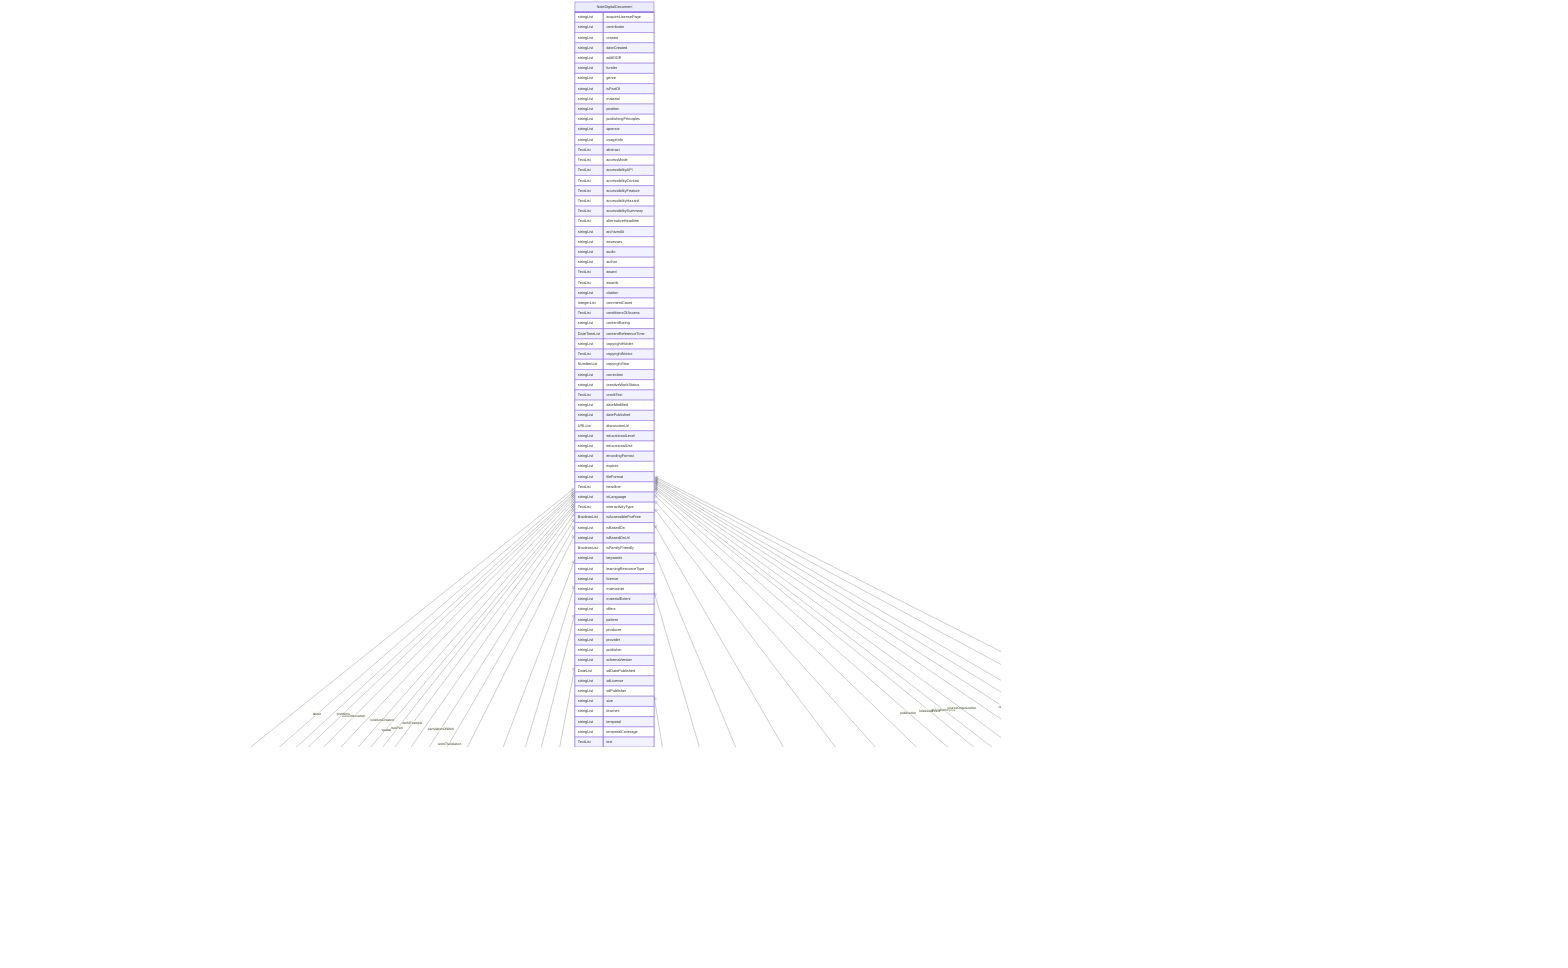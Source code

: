 erDiagram
NoteDigitalDocument {
    stringList acquireLicensePage  
    stringList contributor  
    stringList creator  
    stringList dateCreated  
    stringList editEIDR  
    stringList funder  
    stringList genre  
    stringList isPartOf  
    stringList material  
    stringList position  
    stringList publishingPrinciples  
    stringList sponsor  
    stringList usageInfo  
    TextList abstract  
    TextList accessMode  
    TextList accessibilityAPI  
    TextList accessibilityControl  
    TextList accessibilityFeature  
    TextList accessibilityHazard  
    TextList accessibilitySummary  
    TextList alternativeHeadline  
    stringList archivedAt  
    stringList assesses  
    stringList audio  
    stringList author  
    TextList award  
    TextList awards  
    stringList citation  
    IntegerList commentCount  
    TextList conditionsOfAccess  
    stringList contentRating  
    DateTimeList contentReferenceTime  
    stringList copyrightHolder  
    TextList copyrightNotice  
    NumberList copyrightYear  
    stringList correction  
    stringList creativeWorkStatus  
    TextList creditText  
    stringList dateModified  
    stringList datePublished  
    URLList discussionUrl  
    stringList educationalLevel  
    stringList educationalUse  
    stringList encodingFormat  
    stringList expires  
    stringList fileFormat  
    TextList headline  
    stringList inLanguage  
    TextList interactivityType  
    BooleanList isAccessibleForFree  
    stringList isBasedOn  
    stringList isBasedOnUrl  
    BooleanList isFamilyFriendly  
    stringList keywords  
    stringList learningResourceType  
    stringList license  
    stringList maintainer  
    stringList materialExtent  
    stringList offers  
    stringList pattern  
    stringList producer  
    stringList provider  
    stringList publisher  
    stringList schemaVersion  
    DateList sdDatePublished  
    stringList sdLicense  
    stringList sdPublisher  
    stringList size  
    stringList teaches  
    stringList temporal  
    stringList temporalCoverage  
    TextList text  
    URLList thumbnailUrl  
    stringList translator  
    TextList typicalAgeRange  
    stringList version  
    stringList video  
    stringList additionalType  
    TextList alternateName  
    stringList description  
    TextList disambiguatingDescription  
    stringList identifier  
    stringList image  
    TextList name  
    URLList sameAs  
    stringList mainEntityOfPage  
    stringList subjectOf  
    URLList url  
}

NoteDigitalDocument ||--}o DigitalDocumentPermission : "hasDigitalDocumentPermission"
NoteDigitalDocument ||--}o Thing : "about"
NoteDigitalDocument ||--}o Place : "contentLocation"
NoteDigitalDocument ||--}o CreativeWork : "hasPart"
NoteDigitalDocument ||--}o Claim : "interpretedAsClaim"
NoteDigitalDocument ||--}o Thing : "mainEntity"
NoteDigitalDocument ||--}o Place : "spatialCoverage"
NoteDigitalDocument ||--}o CreativeWork : "workExample"
NoteDigitalDocument ||--}o ItemList : "accessModeSufficient"
NoteDigitalDocument ||--}o Person : "accountablePerson"
NoteDigitalDocument ||--}o AggregateRating : "aggregateRating"
NoteDigitalDocument ||--}o MediaObject : "associatedMedia"
NoteDigitalDocument ||--}o Audience : "audience"
NoteDigitalDocument ||--}o Person : "character"
NoteDigitalDocument ||--}o Comment : "comment"
NoteDigitalDocument ||--}o Country : "countryOfOrigin"
NoteDigitalDocument ||--}o IPTCDigitalSourceEnumeration : "digitalSourceType"
NoteDigitalDocument ||--}o Person : "editor"
NoteDigitalDocument ||--}o AlignmentObject : "educationalAlignment"
NoteDigitalDocument ||--}o MediaObject : "encoding"
NoteDigitalDocument ||--}o MediaObject : "encodings"
NoteDigitalDocument ||--}o CreativeWork : "exampleOfWork"
NoteDigitalDocument ||--}o Grant : "funding"
NoteDigitalDocument ||--}o InteractionCounter : "interactionStatistic"
NoteDigitalDocument ||--}o Place : "locationCreated"
NoteDigitalDocument ||--}o Thing : "mentions"
NoteDigitalDocument ||--}o PublicationEvent : "publication"
NoteDigitalDocument ||--}o Organization : "publisherImprint"
NoteDigitalDocument ||--}o Event : "recordedAt"
NoteDigitalDocument ||--}o PublicationEvent : "releasedEvent"
NoteDigitalDocument ||--}o Review : "review"
NoteDigitalDocument ||--}o Review : "reviews"
NoteDigitalDocument ||--}o Organization : "sourceOrganization"
NoteDigitalDocument ||--}o Place : "spatial"
NoteDigitalDocument ||--}o ImageObject : "thumbnail"
NoteDigitalDocument ||--}o Duration : "timeRequired"
NoteDigitalDocument ||--}o CreativeWork : "translationOfWork"
NoteDigitalDocument ||--}o CreativeWork : "workTranslation"
NoteDigitalDocument ||--}o Action : "potentialAction"